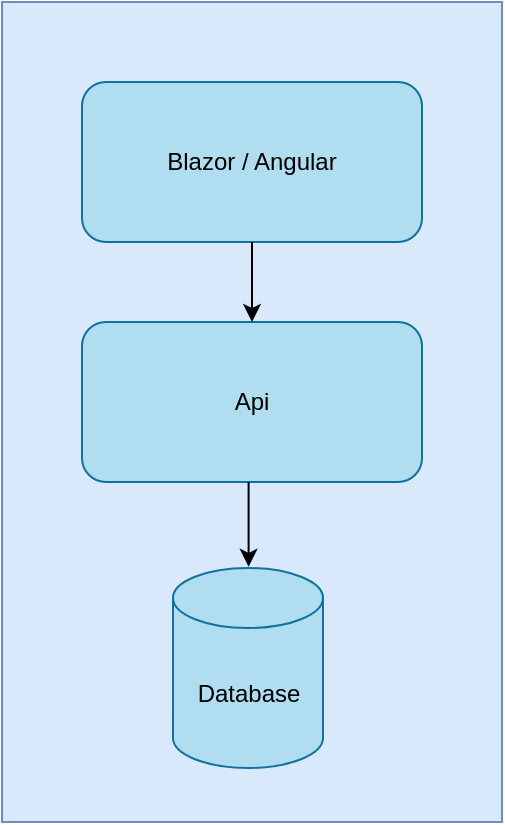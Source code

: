 <mxfile version="23.1.1" type="device">
  <diagram name="Strona-1" id="cPO7CmWAKdkuu5Yoqa3q">
    <mxGraphModel dx="819" dy="422" grid="1" gridSize="10" guides="1" tooltips="1" connect="1" arrows="1" fold="1" page="1" pageScale="1" pageWidth="827" pageHeight="1169" math="0" shadow="0">
      <root>
        <mxCell id="0" />
        <mxCell id="1" parent="0" />
        <mxCell id="65wTJWh5iXQVkFAHW9L2-1" value="" style="rounded=0;whiteSpace=wrap;html=1;fillColor=#dae8fc;strokeColor=#6c8ebf;" vertex="1" parent="1">
          <mxGeometry x="80" y="70" width="250" height="410" as="geometry" />
        </mxCell>
        <mxCell id="65wTJWh5iXQVkFAHW9L2-2" value="Api" style="rounded=1;whiteSpace=wrap;html=1;labelBackgroundColor=none;fillColor=#b1ddf0;strokeColor=#10739e;shadow=0;glass=0;" vertex="1" parent="1">
          <mxGeometry x="120" y="230" width="170" height="80" as="geometry" />
        </mxCell>
        <mxCell id="65wTJWh5iXQVkFAHW9L2-3" value="Blazor / Angular" style="rounded=1;whiteSpace=wrap;html=1;labelBackgroundColor=none;fillColor=#b1ddf0;strokeColor=#10739e;shadow=0;glass=0;" vertex="1" parent="1">
          <mxGeometry x="120" y="110" width="170" height="80" as="geometry" />
        </mxCell>
        <mxCell id="65wTJWh5iXQVkFAHW9L2-5" style="edgeStyle=orthogonalEdgeStyle;rounded=1;orthogonalLoop=1;jettySize=auto;html=1;entryX=0.5;entryY=0;entryDx=0;entryDy=0;labelBackgroundColor=none;fontColor=default;exitX=0.5;exitY=1;exitDx=0;exitDy=0;" edge="1" parent="1" source="65wTJWh5iXQVkFAHW9L2-3" target="65wTJWh5iXQVkFAHW9L2-2">
          <mxGeometry relative="1" as="geometry">
            <mxPoint x="205" y="190" as="sourcePoint" />
          </mxGeometry>
        </mxCell>
        <mxCell id="65wTJWh5iXQVkFAHW9L2-9" style="edgeStyle=orthogonalEdgeStyle;rounded=1;orthogonalLoop=1;jettySize=auto;html=1;exitX=0.49;exitY=0.997;exitDx=0;exitDy=0;entryX=0.471;entryY=0.031;entryDx=0;entryDy=0;entryPerimeter=0;labelBackgroundColor=none;fontColor=default;exitPerimeter=0;" edge="1" parent="1">
          <mxGeometry relative="1" as="geometry">
            <Array as="points" />
            <mxPoint x="203.3" y="310" as="sourcePoint" />
            <mxPoint x="203.3" y="352.42" as="targetPoint" />
          </mxGeometry>
        </mxCell>
        <mxCell id="65wTJWh5iXQVkFAHW9L2-13" value="Database" style="shape=cylinder3;whiteSpace=wrap;html=1;boundedLbl=1;backgroundOutline=1;size=15;fillColor=#b1ddf0;strokeColor=#10739e;" vertex="1" parent="1">
          <mxGeometry x="165.5" y="353" width="75" height="100" as="geometry" />
        </mxCell>
      </root>
    </mxGraphModel>
  </diagram>
</mxfile>
